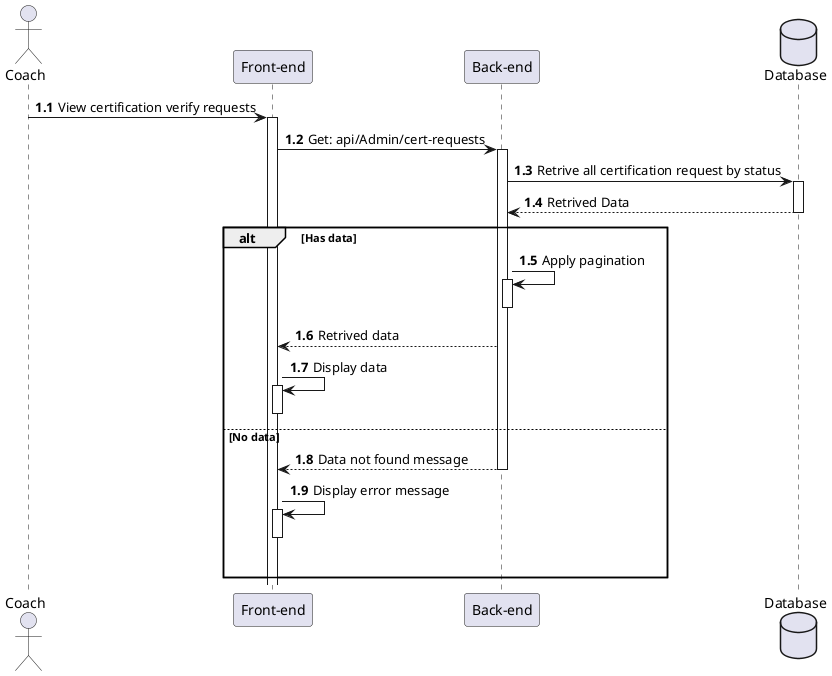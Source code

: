 @startuml ViewCoachVerifyRequest

actor Coach as user
participant "Front-end" as client
participant "Back-end" as server 
database "Database" as db

autonumber 1.1 "<b>0:"

user -> client++ : View certification verify requests 
client -> server++ : Get: api/Admin/cert-requests
server -> db++ : Retrive all certification request by status
db --> server : Retrived Data
deactivate

alt Has data
    server -> server++ : Apply pagination
    deactivate
    server --> client : Retrived data
    client -> client++ : Display data
    deactivate

else No data
    server --> client : Data not found message
    deactivate
    client -> client++ : Display error message 
    deactivate
    |||
end 
@enduml